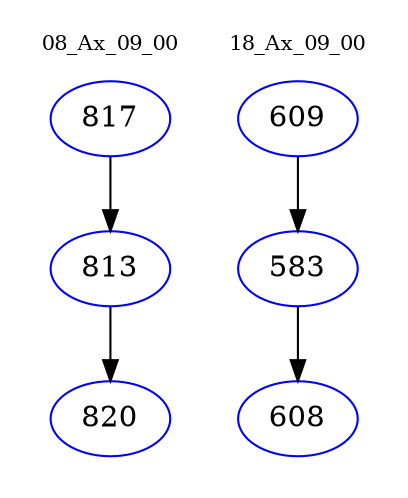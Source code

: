 digraph{
subgraph cluster_0 {
color = white
label = "08_Ax_09_00";
fontsize=10;
T0_817 [label="817", color="blue"]
T0_817 -> T0_813 [color="black"]
T0_813 [label="813", color="blue"]
T0_813 -> T0_820 [color="black"]
T0_820 [label="820", color="blue"]
}
subgraph cluster_1 {
color = white
label = "18_Ax_09_00";
fontsize=10;
T1_609 [label="609", color="blue"]
T1_609 -> T1_583 [color="black"]
T1_583 [label="583", color="blue"]
T1_583 -> T1_608 [color="black"]
T1_608 [label="608", color="blue"]
}
}
